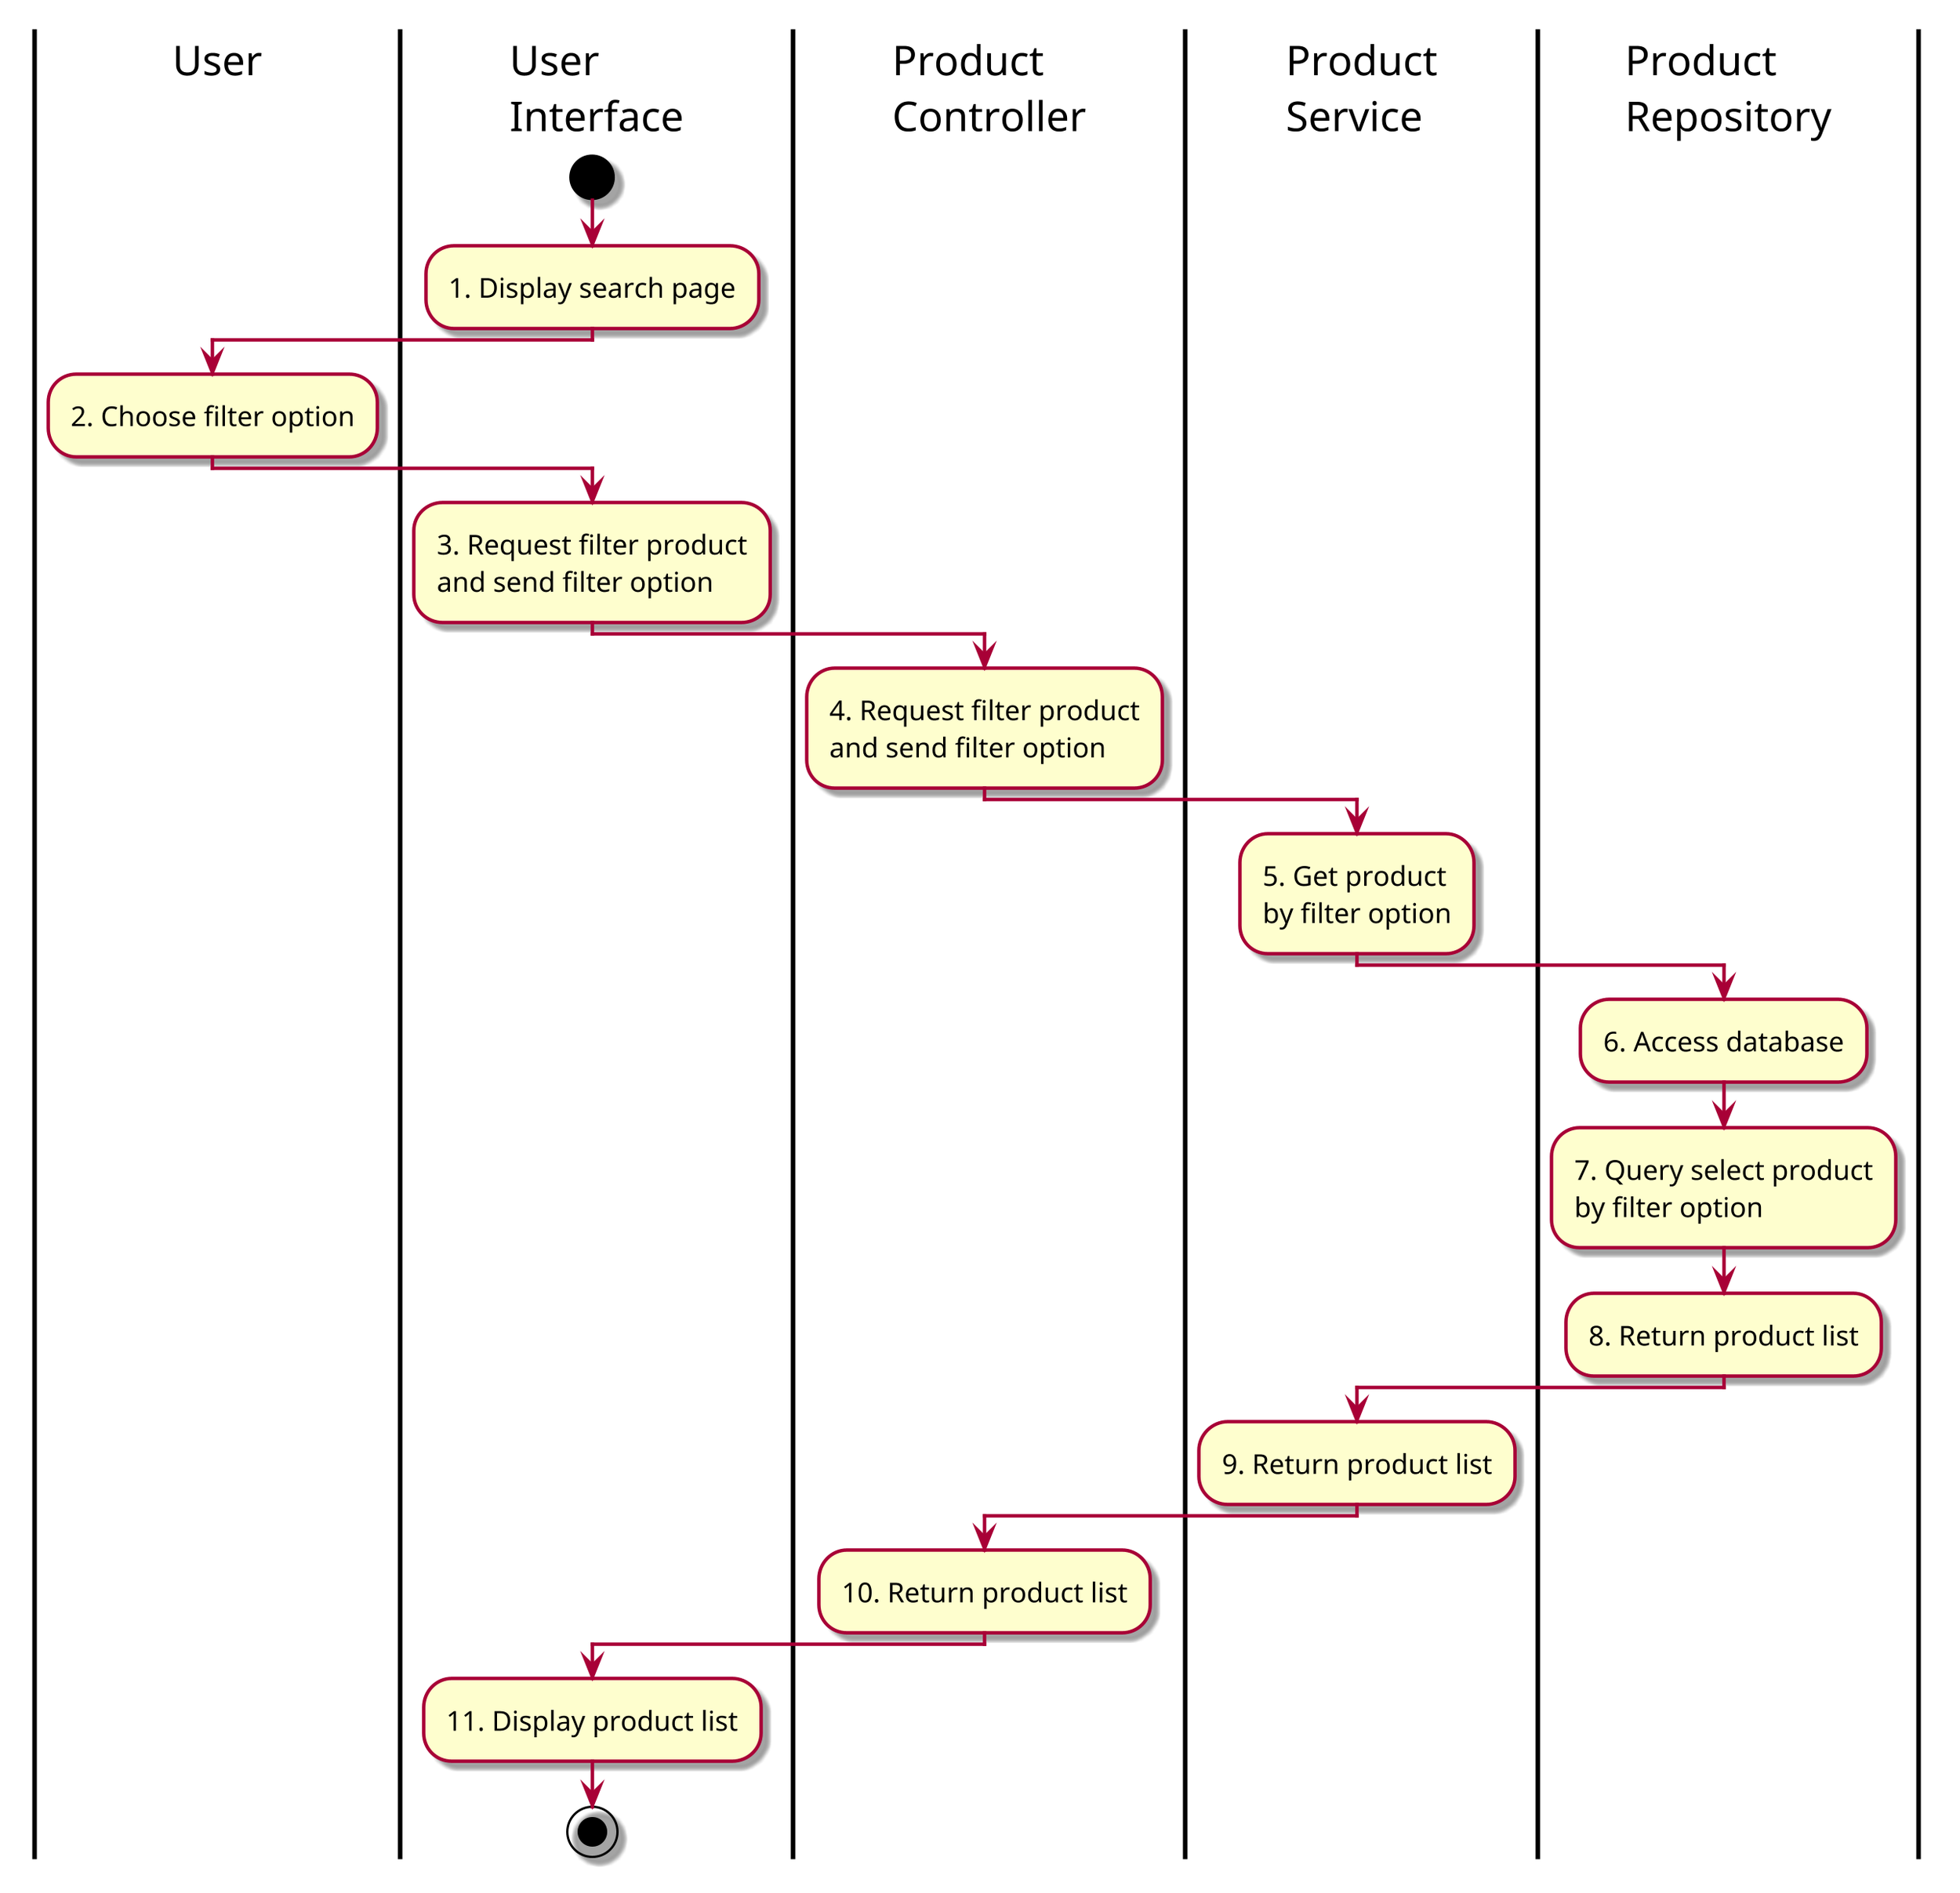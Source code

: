 @startuml ActFilterProduct

skin rose
scale 3

|User|
|User\nInterface|
|Product\nController|
|Product\nService|
|Product\nRepository|
|User\nInterface|
start
:1. Display search page;
|User|
:2. Choose filter option;
|User\nInterface|
:3. Request filter product\nand send filter option;
|Product\nController|
:4. Request filter product\nand send filter option;
|Product\nService|
:5. Get product\nby filter option;
|Product\nRepository|
:6. Access database;
:7. Query select product\nby filter option;
:8. Return product list;
|Product\nService|
:9. Return product list;
|Product\nController|
:10. Return product list;
|User\nInterface|
:11. Display product list;
stop

@enduml